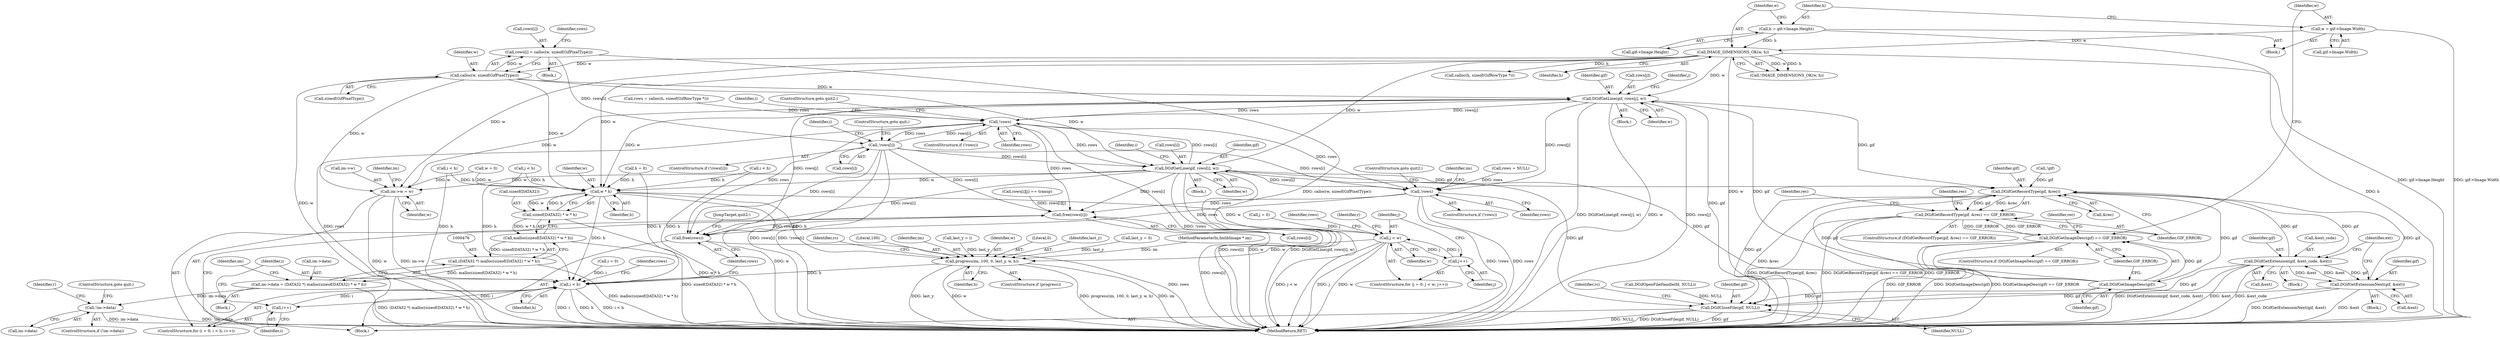 digraph "0_enlightment_37a96801663b7b4cd3fbe56cc0eb8b6a17e766a8@API" {
"1000273" [label="(Call,rows[i] = calloc(w, sizeof(GifPixelType)))"];
"1000277" [label="(Call,calloc(w, sizeof(GifPixelType)))"];
"1000249" [label="(Call,IMAGE_DIMENSIONS_OK(w, h))"];
"1000233" [label="(Call,w = gif->Image.Width)"];
"1000240" [label="(Call,h = gif->Image.Height)"];
"1000282" [label="(Call,!rows[i])"];
"1000260" [label="(Call,!rows)"];
"1000319" [label="(Call,DGifGetLine(gif, rows[j], w))"];
"1000206" [label="(Call,DGifGetRecordType(gif, &rec))"];
"1000205" [label="(Call,DGifGetRecordType(gif, &rec) == GIF_ERROR)"];
"1000224" [label="(Call,DGifGetImageDesc(gif) == GIF_ERROR)"];
"1000225" [label="(Call,DGifGetImageDesc(gif))"];
"1000337" [label="(Call,DGifGetLine(gif, rows[i], w))"];
"1000416" [label="(Call,!rows)"];
"1000761" [label="(Call,free(rows[i]))"];
"1000765" [label="(Call,free(rows))"];
"1000420" [label="(Call,im->w = w)"];
"1000481" [label="(Call,w * h)"];
"1000478" [label="(Call,sizeof(DATA32) * w * h)"];
"1000477" [label="(Call,malloc(sizeof(DATA32) * w * h))"];
"1000475" [label="(Call,(DATA32 *) malloc(sizeof(DATA32) * w * h))"];
"1000471" [label="(Call,im->data = (DATA32 *) malloc(sizeof(DATA32) * w * h))"];
"1000485" [label="(Call,!im->data)"];
"1000553" [label="(Call,j < w)"];
"1000556" [label="(Call,j++)"];
"1000741" [label="(Call,progress(im, 100, 0, last_y, w, h))"];
"1000756" [label="(Call,i < h)"];
"1000759" [label="(Call,i++)"];
"1000768" [label="(Call,DGifCloseFile(gif, NULL))"];
"1000357" [label="(Call,DGifGetExtension(gif, &ext_code, &ext))"];
"1000391" [label="(Call,DGifGetExtensionNext(gif, &ext))"];
"1000281" [label="(ControlStructure,if (!rows[i]))"];
"1000484" [label="(ControlStructure,if (!im->data))"];
"1000249" [label="(Call,IMAGE_DIMENSIONS_OK(w, h))"];
"1000767" [label="(JumpTarget,quit2:)"];
"1000272" [label="(Block,)"];
"1000449" [label="(Block,)"];
"1000697" [label="(Identifier,r)"];
"1000282" [label="(Call,!rows[i])"];
"1000481" [label="(Call,w * h)"];
"1000314" [label="(Identifier,j)"];
"1000235" [label="(Call,gif->Image.Width)"];
"1000549" [label="(ControlStructure,for (j = 0; j < w; j++))"];
"1000692" [label="(Call,last_y = i)"];
"1000251" [label="(Identifier,h)"];
"1000765" [label="(Call,free(rows))"];
"1000267" [label="(Call,i < h)"];
"1000472" [label="(Call,im->data)"];
"1000422" [label="(Identifier,im)"];
"1000756" [label="(Call,i < h)"];
"1000478" [label="(Call,sizeof(DATA32) * w * h)"];
"1000759" [label="(Call,i++)"];
"1000192" [label="(Call,!gif)"];
"1000351" [label="(Block,)"];
"1000471" [label="(Call,im->data = (DATA32 *) malloc(sizeof(DATA32) * w * h))"];
"1000331" [label="(Call,i < h)"];
"1000342" [label="(Identifier,w)"];
"1000486" [label="(Call,im->data)"];
"1000746" [label="(Identifier,w)"];
"1000364" [label="(Identifier,ext)"];
"1000427" [label="(Identifier,im)"];
"1000560" [label="(Call,rows[i][j] == transp)"];
"1000241" [label="(Identifier,h)"];
"1000318" [label="(Block,)"];
"1000393" [label="(Call,&ext)"];
"1000392" [label="(Identifier,gif)"];
"1000114" [label="(Block,)"];
"1000277" [label="(Call,calloc(w, sizeof(GifPixelType)))"];
"1000335" [label="(Identifier,i)"];
"1000477" [label="(Call,malloc(sizeof(DATA32) * w * h))"];
"1000213" [label="(Identifier,rec)"];
"1000210" [label="(Identifier,GIF_ERROR)"];
"1000762" [label="(Call,rows[i])"];
"1000424" [label="(Identifier,w)"];
"1000760" [label="(Identifier,i)"];
"1000226" [label="(Identifier,gif)"];
"1000320" [label="(Identifier,gif)"];
"1000259" [label="(ControlStructure,if (!rows))"];
"1000391" [label="(Call,DGifGetExtensionNext(gif, &ext))"];
"1000555" [label="(Identifier,w)"];
"1000770" [label="(Identifier,NULL)"];
"1000417" [label="(Identifier,rows)"];
"1000242" [label="(Call,gif->Image.Height)"];
"1000265" [label="(Identifier,i)"];
"1000744" [label="(Literal,0)"];
"1000261" [label="(Identifier,rows)"];
"1000135" [label="(Call,w = 0)"];
"1000284" [label="(Identifier,rows)"];
"1000772" [label="(Identifier,rc)"];
"1000233" [label="(Call,w = gif->Image.Width)"];
"1000240" [label="(Call,h = gif->Image.Height)"];
"1000222" [label="(Block,)"];
"1000415" [label="(ControlStructure,if (!rows))"];
"1000260" [label="(Call,!rows)"];
"1000475" [label="(Call,(DATA32 *) malloc(sizeof(DATA32) * w * h))"];
"1000745" [label="(Identifier,last_y)"];
"1000274" [label="(Call,rows[i])"];
"1000557" [label="(Identifier,j)"];
"1000768" [label="(Call,DGifCloseFile(gif, NULL))"];
"1000152" [label="(Call,last_y = 0)"];
"1000324" [label="(Identifier,w)"];
"1000207" [label="(Identifier,gif)"];
"1000489" [label="(ControlStructure,goto quit;)"];
"1000739" [label="(ControlStructure,if (progress))"];
"1000204" [label="(ControlStructure,if (DGifGetRecordType(gif, &rec) == GIF_ERROR))"];
"1000757" [label="(Identifier,i)"];
"1000234" [label="(Identifier,w)"];
"1000255" [label="(Call,calloc(h, sizeof(GifRowType *)))"];
"1000188" [label="(Call,DGifOpenFileHandle(fd, NULL))"];
"1000279" [label="(Call,sizeof(GifPixelType))"];
"1000250" [label="(Identifier,w)"];
"1000416" [label="(Call,!rows)"];
"1000550" [label="(Call,j = 0)"];
"1000262" [label="(ControlStructure,goto quit2;)"];
"1000337" [label="(Call,DGifGetLine(gif, rows[i], w))"];
"1000483" [label="(Identifier,h)"];
"1000336" [label="(Block,)"];
"1000365" [label="(Block,)"];
"1000563" [label="(Identifier,rows)"];
"1000283" [label="(Call,rows[i])"];
"1000554" [label="(Identifier,j)"];
"1000553" [label="(Call,j < w)"];
"1000110" [label="(MethodParameterIn,ImlibImage * im)"];
"1000253" [label="(Call,rows = calloc(h, sizeof(GifRowType *)))"];
"1000223" [label="(ControlStructure,if (DGifGetImageDesc(gif) == GIF_ERROR))"];
"1000421" [label="(Call,im->w)"];
"1000206" [label="(Call,DGifGetRecordType(gif, &rec))"];
"1000741" [label="(Call,progress(im, 100, 0, last_y, w, h))"];
"1000493" [label="(Identifier,r)"];
"1000357" [label="(Call,DGifGetExtension(gif, &ext_code, &ext))"];
"1000310" [label="(Call,j < h)"];
"1000339" [label="(Call,rows[i])"];
"1000479" [label="(Call,sizeof(DATA32))"];
"1000758" [label="(Identifier,h)"];
"1000225" [label="(Call,DGifGetImageDesc(gif))"];
"1000766" [label="(Identifier,rows)"];
"1000248" [label="(Call,!IMAGE_DIMENSIONS_OK(w, h))"];
"1000286" [label="(ControlStructure,goto quit;)"];
"1000487" [label="(Identifier,im)"];
"1000338" [label="(Identifier,gif)"];
"1000361" [label="(Call,&ext)"];
"1000556" [label="(Call,j++)"];
"1000321" [label="(Call,rows[j])"];
"1000273" [label="(Call,rows[i] = calloc(w, sizeof(GifPixelType)))"];
"1000227" [label="(Identifier,GIF_ERROR)"];
"1000752" [label="(ControlStructure,for (i = 0; i < h; i++))"];
"1000319" [label="(Call,DGifGetLine(gif, rows[j], w))"];
"1000769" [label="(Identifier,gif)"];
"1000359" [label="(Call,&ext_code)"];
"1000749" [label="(Identifier,rc)"];
"1000160" [label="(Call,rows = NULL)"];
"1000230" [label="(Identifier,rec)"];
"1000485" [label="(Call,!im->data)"];
"1000747" [label="(Identifier,h)"];
"1000271" [label="(Identifier,i)"];
"1000763" [label="(Identifier,rows)"];
"1000743" [label="(Literal,100)"];
"1000753" [label="(Call,i = 0)"];
"1000139" [label="(Call,h = 0)"];
"1000420" [label="(Call,im->w = w)"];
"1000419" [label="(ControlStructure,goto quit2;)"];
"1000773" [label="(MethodReturn,RET)"];
"1000224" [label="(Call,DGifGetImageDesc(gif) == GIF_ERROR)"];
"1000482" [label="(Identifier,w)"];
"1000278" [label="(Identifier,w)"];
"1000761" [label="(Call,free(rows[i]))"];
"1000208" [label="(Call,&rec)"];
"1000218" [label="(Identifier,rec)"];
"1000205" [label="(Call,DGifGetRecordType(gif, &rec) == GIF_ERROR)"];
"1000742" [label="(Identifier,im)"];
"1000358" [label="(Identifier,gif)"];
"1000273" -> "1000272"  [label="AST: "];
"1000273" -> "1000277"  [label="CFG: "];
"1000274" -> "1000273"  [label="AST: "];
"1000277" -> "1000273"  [label="AST: "];
"1000284" -> "1000273"  [label="CFG: "];
"1000273" -> "1000773"  [label="DDG: calloc(w, sizeof(GifPixelType))"];
"1000277" -> "1000273"  [label="DDG: w"];
"1000273" -> "1000282"  [label="DDG: rows[i]"];
"1000277" -> "1000279"  [label="CFG: "];
"1000278" -> "1000277"  [label="AST: "];
"1000279" -> "1000277"  [label="AST: "];
"1000277" -> "1000773"  [label="DDG: w"];
"1000249" -> "1000277"  [label="DDG: w"];
"1000277" -> "1000319"  [label="DDG: w"];
"1000277" -> "1000337"  [label="DDG: w"];
"1000277" -> "1000420"  [label="DDG: w"];
"1000277" -> "1000481"  [label="DDG: w"];
"1000249" -> "1000248"  [label="AST: "];
"1000249" -> "1000251"  [label="CFG: "];
"1000250" -> "1000249"  [label="AST: "];
"1000251" -> "1000249"  [label="AST: "];
"1000248" -> "1000249"  [label="CFG: "];
"1000249" -> "1000773"  [label="DDG: h"];
"1000249" -> "1000773"  [label="DDG: w"];
"1000249" -> "1000248"  [label="DDG: w"];
"1000249" -> "1000248"  [label="DDG: h"];
"1000233" -> "1000249"  [label="DDG: w"];
"1000240" -> "1000249"  [label="DDG: h"];
"1000249" -> "1000255"  [label="DDG: h"];
"1000249" -> "1000319"  [label="DDG: w"];
"1000249" -> "1000337"  [label="DDG: w"];
"1000249" -> "1000420"  [label="DDG: w"];
"1000249" -> "1000481"  [label="DDG: w"];
"1000233" -> "1000222"  [label="AST: "];
"1000233" -> "1000235"  [label="CFG: "];
"1000234" -> "1000233"  [label="AST: "];
"1000235" -> "1000233"  [label="AST: "];
"1000241" -> "1000233"  [label="CFG: "];
"1000233" -> "1000773"  [label="DDG: gif->Image.Width"];
"1000240" -> "1000222"  [label="AST: "];
"1000240" -> "1000242"  [label="CFG: "];
"1000241" -> "1000240"  [label="AST: "];
"1000242" -> "1000240"  [label="AST: "];
"1000250" -> "1000240"  [label="CFG: "];
"1000240" -> "1000773"  [label="DDG: gif->Image.Height"];
"1000282" -> "1000281"  [label="AST: "];
"1000282" -> "1000283"  [label="CFG: "];
"1000283" -> "1000282"  [label="AST: "];
"1000286" -> "1000282"  [label="CFG: "];
"1000271" -> "1000282"  [label="CFG: "];
"1000282" -> "1000773"  [label="DDG: !rows[i]"];
"1000282" -> "1000773"  [label="DDG: rows[i]"];
"1000282" -> "1000260"  [label="DDG: rows[i]"];
"1000260" -> "1000282"  [label="DDG: rows"];
"1000282" -> "1000337"  [label="DDG: rows[i]"];
"1000282" -> "1000416"  [label="DDG: rows[i]"];
"1000282" -> "1000761"  [label="DDG: rows[i]"];
"1000282" -> "1000765"  [label="DDG: rows[i]"];
"1000260" -> "1000259"  [label="AST: "];
"1000260" -> "1000261"  [label="CFG: "];
"1000261" -> "1000260"  [label="AST: "];
"1000262" -> "1000260"  [label="CFG: "];
"1000265" -> "1000260"  [label="CFG: "];
"1000260" -> "1000773"  [label="DDG: !rows"];
"1000260" -> "1000773"  [label="DDG: rows"];
"1000337" -> "1000260"  [label="DDG: rows[i]"];
"1000253" -> "1000260"  [label="DDG: rows"];
"1000319" -> "1000260"  [label="DDG: rows[j]"];
"1000260" -> "1000319"  [label="DDG: rows"];
"1000260" -> "1000337"  [label="DDG: rows"];
"1000260" -> "1000416"  [label="DDG: rows"];
"1000260" -> "1000761"  [label="DDG: rows"];
"1000260" -> "1000765"  [label="DDG: rows"];
"1000319" -> "1000318"  [label="AST: "];
"1000319" -> "1000324"  [label="CFG: "];
"1000320" -> "1000319"  [label="AST: "];
"1000321" -> "1000319"  [label="AST: "];
"1000324" -> "1000319"  [label="AST: "];
"1000314" -> "1000319"  [label="CFG: "];
"1000319" -> "1000773"  [label="DDG: DGifGetLine(gif, rows[j], w)"];
"1000319" -> "1000773"  [label="DDG: w"];
"1000319" -> "1000773"  [label="DDG: rows[j]"];
"1000319" -> "1000206"  [label="DDG: gif"];
"1000225" -> "1000319"  [label="DDG: gif"];
"1000319" -> "1000416"  [label="DDG: rows[j]"];
"1000319" -> "1000420"  [label="DDG: w"];
"1000319" -> "1000481"  [label="DDG: w"];
"1000319" -> "1000765"  [label="DDG: rows[j]"];
"1000319" -> "1000768"  [label="DDG: gif"];
"1000206" -> "1000205"  [label="AST: "];
"1000206" -> "1000208"  [label="CFG: "];
"1000207" -> "1000206"  [label="AST: "];
"1000208" -> "1000206"  [label="AST: "];
"1000210" -> "1000206"  [label="CFG: "];
"1000206" -> "1000773"  [label="DDG: &rec"];
"1000206" -> "1000205"  [label="DDG: gif"];
"1000206" -> "1000205"  [label="DDG: &rec"];
"1000391" -> "1000206"  [label="DDG: gif"];
"1000225" -> "1000206"  [label="DDG: gif"];
"1000337" -> "1000206"  [label="DDG: gif"];
"1000192" -> "1000206"  [label="DDG: gif"];
"1000357" -> "1000206"  [label="DDG: gif"];
"1000206" -> "1000225"  [label="DDG: gif"];
"1000206" -> "1000357"  [label="DDG: gif"];
"1000206" -> "1000768"  [label="DDG: gif"];
"1000205" -> "1000204"  [label="AST: "];
"1000205" -> "1000210"  [label="CFG: "];
"1000210" -> "1000205"  [label="AST: "];
"1000213" -> "1000205"  [label="CFG: "];
"1000218" -> "1000205"  [label="CFG: "];
"1000205" -> "1000773"  [label="DDG: GIF_ERROR"];
"1000205" -> "1000773"  [label="DDG: DGifGetRecordType(gif, &rec)"];
"1000205" -> "1000773"  [label="DDG: DGifGetRecordType(gif, &rec) == GIF_ERROR"];
"1000224" -> "1000205"  [label="DDG: GIF_ERROR"];
"1000205" -> "1000224"  [label="DDG: GIF_ERROR"];
"1000224" -> "1000223"  [label="AST: "];
"1000224" -> "1000227"  [label="CFG: "];
"1000225" -> "1000224"  [label="AST: "];
"1000227" -> "1000224"  [label="AST: "];
"1000230" -> "1000224"  [label="CFG: "];
"1000234" -> "1000224"  [label="CFG: "];
"1000224" -> "1000773"  [label="DDG: DGifGetImageDesc(gif)"];
"1000224" -> "1000773"  [label="DDG: GIF_ERROR"];
"1000224" -> "1000773"  [label="DDG: DGifGetImageDesc(gif) == GIF_ERROR"];
"1000225" -> "1000224"  [label="DDG: gif"];
"1000225" -> "1000226"  [label="CFG: "];
"1000226" -> "1000225"  [label="AST: "];
"1000227" -> "1000225"  [label="CFG: "];
"1000225" -> "1000337"  [label="DDG: gif"];
"1000225" -> "1000768"  [label="DDG: gif"];
"1000337" -> "1000336"  [label="AST: "];
"1000337" -> "1000342"  [label="CFG: "];
"1000338" -> "1000337"  [label="AST: "];
"1000339" -> "1000337"  [label="AST: "];
"1000342" -> "1000337"  [label="AST: "];
"1000335" -> "1000337"  [label="CFG: "];
"1000337" -> "1000773"  [label="DDG: rows[i]"];
"1000337" -> "1000773"  [label="DDG: w"];
"1000337" -> "1000773"  [label="DDG: DGifGetLine(gif, rows[i], w)"];
"1000337" -> "1000416"  [label="DDG: rows[i]"];
"1000337" -> "1000420"  [label="DDG: w"];
"1000337" -> "1000481"  [label="DDG: w"];
"1000337" -> "1000761"  [label="DDG: rows[i]"];
"1000337" -> "1000765"  [label="DDG: rows[i]"];
"1000337" -> "1000768"  [label="DDG: gif"];
"1000416" -> "1000415"  [label="AST: "];
"1000416" -> "1000417"  [label="CFG: "];
"1000417" -> "1000416"  [label="AST: "];
"1000419" -> "1000416"  [label="CFG: "];
"1000422" -> "1000416"  [label="CFG: "];
"1000416" -> "1000773"  [label="DDG: !rows"];
"1000416" -> "1000773"  [label="DDG: rows"];
"1000160" -> "1000416"  [label="DDG: rows"];
"1000416" -> "1000761"  [label="DDG: rows"];
"1000416" -> "1000765"  [label="DDG: rows"];
"1000761" -> "1000752"  [label="AST: "];
"1000761" -> "1000762"  [label="CFG: "];
"1000762" -> "1000761"  [label="AST: "];
"1000760" -> "1000761"  [label="CFG: "];
"1000761" -> "1000773"  [label="DDG: rows[i]"];
"1000560" -> "1000761"  [label="DDG: rows[i][j]"];
"1000761" -> "1000765"  [label="DDG: rows[i]"];
"1000765" -> "1000114"  [label="AST: "];
"1000765" -> "1000766"  [label="CFG: "];
"1000766" -> "1000765"  [label="AST: "];
"1000767" -> "1000765"  [label="CFG: "];
"1000765" -> "1000773"  [label="DDG: rows"];
"1000420" -> "1000114"  [label="AST: "];
"1000420" -> "1000424"  [label="CFG: "];
"1000421" -> "1000420"  [label="AST: "];
"1000424" -> "1000420"  [label="AST: "];
"1000427" -> "1000420"  [label="CFG: "];
"1000420" -> "1000773"  [label="DDG: w"];
"1000420" -> "1000773"  [label="DDG: im->w"];
"1000135" -> "1000420"  [label="DDG: w"];
"1000481" -> "1000478"  [label="AST: "];
"1000481" -> "1000483"  [label="CFG: "];
"1000482" -> "1000481"  [label="AST: "];
"1000483" -> "1000481"  [label="AST: "];
"1000478" -> "1000481"  [label="CFG: "];
"1000481" -> "1000773"  [label="DDG: w"];
"1000481" -> "1000478"  [label="DDG: w"];
"1000481" -> "1000478"  [label="DDG: h"];
"1000135" -> "1000481"  [label="DDG: w"];
"1000310" -> "1000481"  [label="DDG: h"];
"1000331" -> "1000481"  [label="DDG: h"];
"1000267" -> "1000481"  [label="DDG: h"];
"1000139" -> "1000481"  [label="DDG: h"];
"1000481" -> "1000553"  [label="DDG: w"];
"1000481" -> "1000741"  [label="DDG: h"];
"1000481" -> "1000756"  [label="DDG: h"];
"1000478" -> "1000477"  [label="AST: "];
"1000479" -> "1000478"  [label="AST: "];
"1000477" -> "1000478"  [label="CFG: "];
"1000478" -> "1000773"  [label="DDG: w * h"];
"1000478" -> "1000477"  [label="DDG: w * h"];
"1000477" -> "1000475"  [label="AST: "];
"1000475" -> "1000477"  [label="CFG: "];
"1000477" -> "1000773"  [label="DDG: sizeof(DATA32) * w * h"];
"1000477" -> "1000475"  [label="DDG: sizeof(DATA32) * w * h"];
"1000475" -> "1000471"  [label="AST: "];
"1000476" -> "1000475"  [label="AST: "];
"1000471" -> "1000475"  [label="CFG: "];
"1000475" -> "1000773"  [label="DDG: malloc(sizeof(DATA32) * w * h)"];
"1000475" -> "1000471"  [label="DDG: malloc(sizeof(DATA32) * w * h)"];
"1000471" -> "1000449"  [label="AST: "];
"1000472" -> "1000471"  [label="AST: "];
"1000487" -> "1000471"  [label="CFG: "];
"1000471" -> "1000773"  [label="DDG: (DATA32 *) malloc(sizeof(DATA32) * w * h)"];
"1000471" -> "1000485"  [label="DDG: im->data"];
"1000485" -> "1000484"  [label="AST: "];
"1000485" -> "1000486"  [label="CFG: "];
"1000486" -> "1000485"  [label="AST: "];
"1000489" -> "1000485"  [label="CFG: "];
"1000493" -> "1000485"  [label="CFG: "];
"1000485" -> "1000773"  [label="DDG: im->data"];
"1000485" -> "1000773"  [label="DDG: !im->data"];
"1000553" -> "1000549"  [label="AST: "];
"1000553" -> "1000555"  [label="CFG: "];
"1000554" -> "1000553"  [label="AST: "];
"1000555" -> "1000553"  [label="AST: "];
"1000563" -> "1000553"  [label="CFG: "];
"1000697" -> "1000553"  [label="CFG: "];
"1000553" -> "1000773"  [label="DDG: j < w"];
"1000553" -> "1000773"  [label="DDG: j"];
"1000553" -> "1000773"  [label="DDG: w"];
"1000556" -> "1000553"  [label="DDG: j"];
"1000550" -> "1000553"  [label="DDG: j"];
"1000553" -> "1000556"  [label="DDG: j"];
"1000553" -> "1000741"  [label="DDG: w"];
"1000556" -> "1000549"  [label="AST: "];
"1000556" -> "1000557"  [label="CFG: "];
"1000557" -> "1000556"  [label="AST: "];
"1000554" -> "1000556"  [label="CFG: "];
"1000741" -> "1000739"  [label="AST: "];
"1000741" -> "1000747"  [label="CFG: "];
"1000742" -> "1000741"  [label="AST: "];
"1000743" -> "1000741"  [label="AST: "];
"1000744" -> "1000741"  [label="AST: "];
"1000745" -> "1000741"  [label="AST: "];
"1000746" -> "1000741"  [label="AST: "];
"1000747" -> "1000741"  [label="AST: "];
"1000749" -> "1000741"  [label="CFG: "];
"1000741" -> "1000773"  [label="DDG: im"];
"1000741" -> "1000773"  [label="DDG: last_y"];
"1000741" -> "1000773"  [label="DDG: w"];
"1000741" -> "1000773"  [label="DDG: progress(im, 100, 0, last_y, w, h)"];
"1000110" -> "1000741"  [label="DDG: im"];
"1000692" -> "1000741"  [label="DDG: last_y"];
"1000152" -> "1000741"  [label="DDG: last_y"];
"1000741" -> "1000756"  [label="DDG: h"];
"1000756" -> "1000752"  [label="AST: "];
"1000756" -> "1000758"  [label="CFG: "];
"1000757" -> "1000756"  [label="AST: "];
"1000758" -> "1000756"  [label="AST: "];
"1000763" -> "1000756"  [label="CFG: "];
"1000766" -> "1000756"  [label="CFG: "];
"1000756" -> "1000773"  [label="DDG: i"];
"1000756" -> "1000773"  [label="DDG: h"];
"1000756" -> "1000773"  [label="DDG: i < h"];
"1000753" -> "1000756"  [label="DDG: i"];
"1000759" -> "1000756"  [label="DDG: i"];
"1000267" -> "1000756"  [label="DDG: h"];
"1000310" -> "1000756"  [label="DDG: h"];
"1000331" -> "1000756"  [label="DDG: h"];
"1000139" -> "1000756"  [label="DDG: h"];
"1000756" -> "1000759"  [label="DDG: i"];
"1000759" -> "1000752"  [label="AST: "];
"1000759" -> "1000760"  [label="CFG: "];
"1000760" -> "1000759"  [label="AST: "];
"1000757" -> "1000759"  [label="CFG: "];
"1000768" -> "1000114"  [label="AST: "];
"1000768" -> "1000770"  [label="CFG: "];
"1000769" -> "1000768"  [label="AST: "];
"1000770" -> "1000768"  [label="AST: "];
"1000772" -> "1000768"  [label="CFG: "];
"1000768" -> "1000773"  [label="DDG: gif"];
"1000768" -> "1000773"  [label="DDG: NULL"];
"1000768" -> "1000773"  [label="DDG: DGifCloseFile(gif, NULL)"];
"1000391" -> "1000768"  [label="DDG: gif"];
"1000357" -> "1000768"  [label="DDG: gif"];
"1000188" -> "1000768"  [label="DDG: NULL"];
"1000357" -> "1000351"  [label="AST: "];
"1000357" -> "1000361"  [label="CFG: "];
"1000358" -> "1000357"  [label="AST: "];
"1000359" -> "1000357"  [label="AST: "];
"1000361" -> "1000357"  [label="AST: "];
"1000364" -> "1000357"  [label="CFG: "];
"1000357" -> "1000773"  [label="DDG: &ext"];
"1000357" -> "1000773"  [label="DDG: DGifGetExtension(gif, &ext_code, &ext)"];
"1000357" -> "1000773"  [label="DDG: &ext_code"];
"1000391" -> "1000357"  [label="DDG: &ext"];
"1000357" -> "1000391"  [label="DDG: gif"];
"1000357" -> "1000391"  [label="DDG: &ext"];
"1000391" -> "1000365"  [label="AST: "];
"1000391" -> "1000393"  [label="CFG: "];
"1000392" -> "1000391"  [label="AST: "];
"1000393" -> "1000391"  [label="AST: "];
"1000364" -> "1000391"  [label="CFG: "];
"1000391" -> "1000773"  [label="DDG: &ext"];
"1000391" -> "1000773"  [label="DDG: DGifGetExtensionNext(gif, &ext)"];
}
